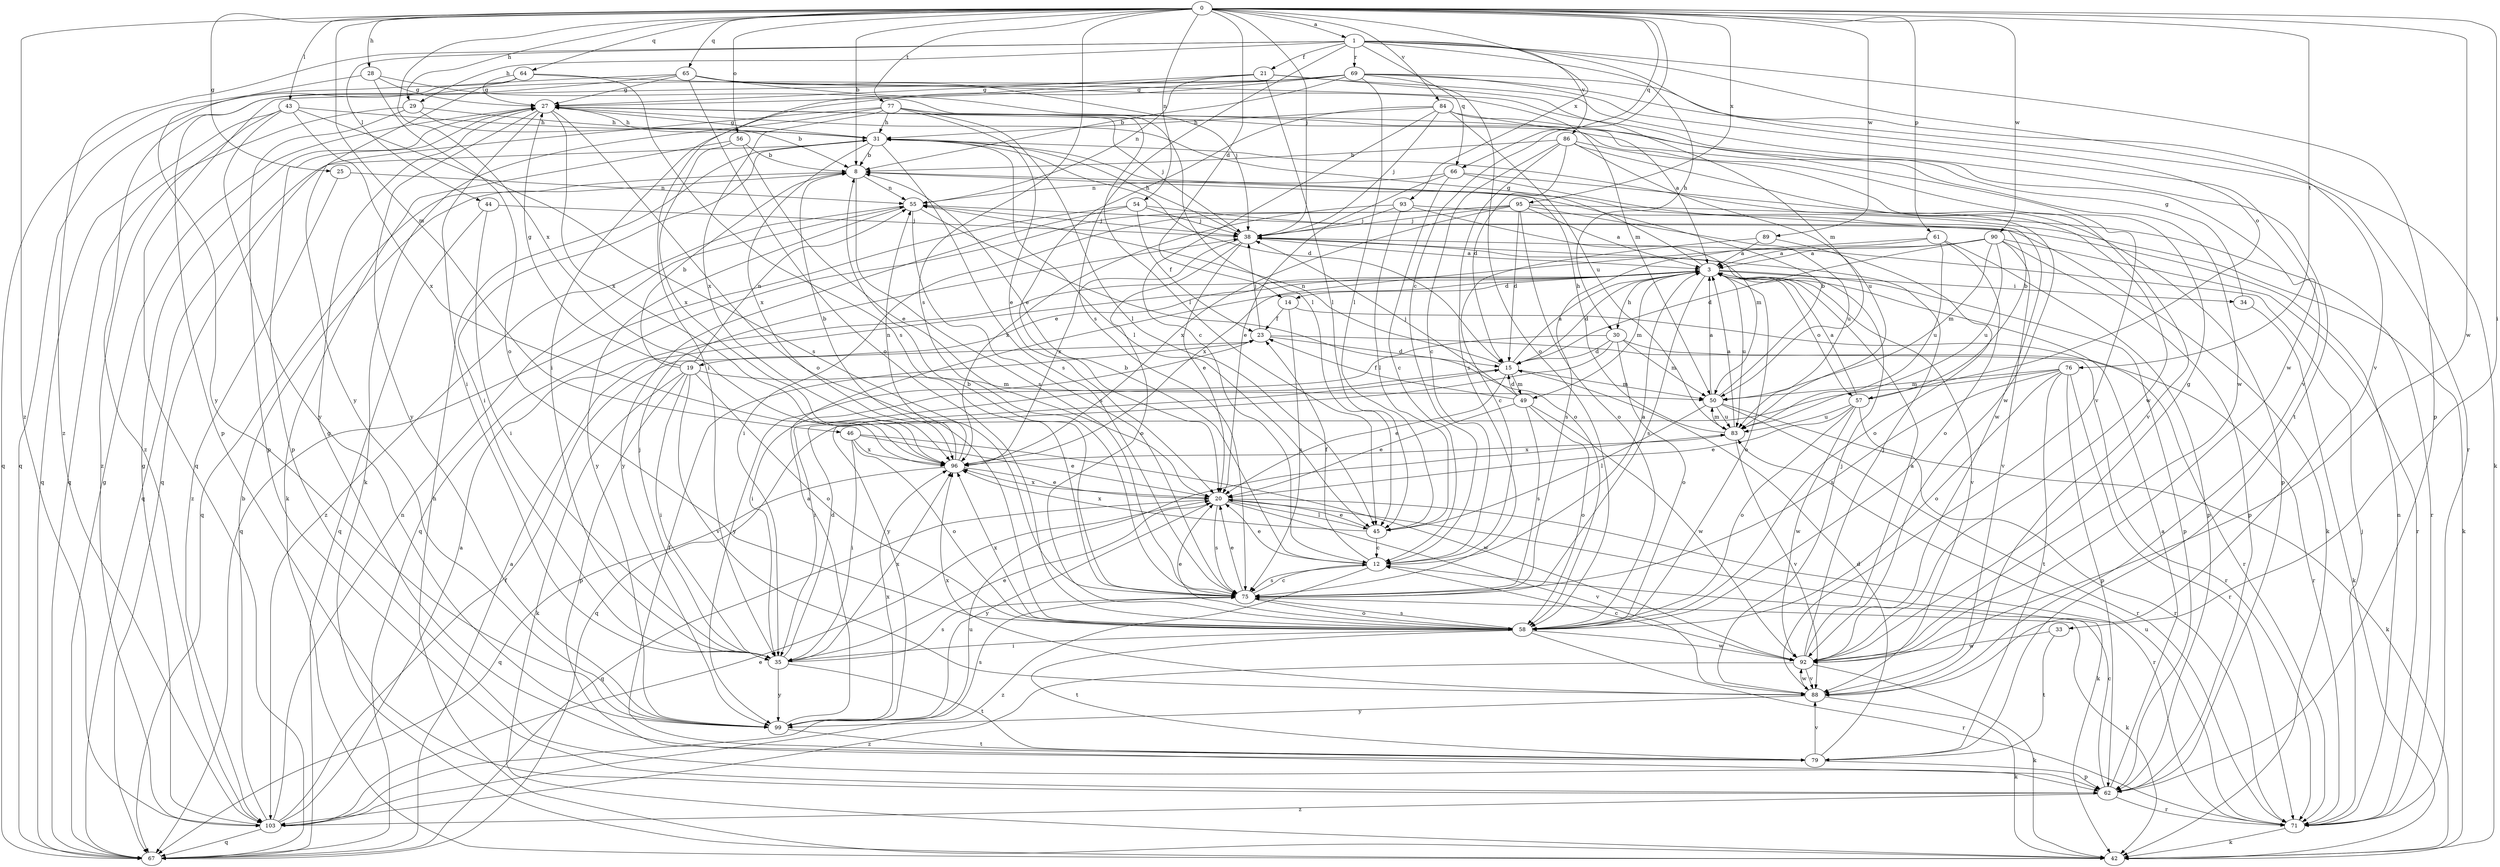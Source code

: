 strict digraph  {
0;
1;
3;
8;
12;
14;
15;
19;
20;
21;
23;
25;
27;
28;
29;
30;
31;
33;
34;
35;
38;
42;
43;
44;
45;
46;
49;
50;
54;
55;
56;
57;
58;
61;
62;
64;
65;
66;
67;
69;
71;
75;
76;
77;
79;
83;
84;
86;
88;
89;
90;
92;
93;
95;
96;
99;
103;
0 -> 1  [label=a];
0 -> 8  [label=b];
0 -> 12  [label=c];
0 -> 14  [label=d];
0 -> 25  [label=g];
0 -> 28  [label=h];
0 -> 29  [label=h];
0 -> 33  [label=i];
0 -> 38  [label=j];
0 -> 43  [label=l];
0 -> 46  [label=m];
0 -> 54  [label=n];
0 -> 56  [label=o];
0 -> 61  [label=p];
0 -> 64  [label=q];
0 -> 65  [label=q];
0 -> 66  [label=q];
0 -> 75  [label=s];
0 -> 76  [label=t];
0 -> 77  [label=t];
0 -> 84  [label=v];
0 -> 89  [label=w];
0 -> 90  [label=w];
0 -> 92  [label=w];
0 -> 93  [label=x];
0 -> 95  [label=x];
0 -> 96  [label=x];
0 -> 103  [label=z];
1 -> 21  [label=f];
1 -> 29  [label=h];
1 -> 30  [label=h];
1 -> 44  [label=l];
1 -> 57  [label=o];
1 -> 62  [label=p];
1 -> 66  [label=q];
1 -> 69  [label=r];
1 -> 75  [label=s];
1 -> 86  [label=v];
1 -> 88  [label=v];
1 -> 103  [label=z];
3 -> 14  [label=d];
3 -> 15  [label=d];
3 -> 19  [label=e];
3 -> 27  [label=g];
3 -> 30  [label=h];
3 -> 34  [label=i];
3 -> 49  [label=m];
3 -> 57  [label=o];
3 -> 58  [label=o];
3 -> 62  [label=p];
3 -> 75  [label=s];
3 -> 83  [label=u];
3 -> 88  [label=v];
8 -> 55  [label=n];
8 -> 67  [label=q];
8 -> 75  [label=s];
12 -> 3  [label=a];
12 -> 8  [label=b];
12 -> 20  [label=e];
12 -> 23  [label=f];
12 -> 75  [label=s];
12 -> 103  [label=z];
14 -> 23  [label=f];
14 -> 71  [label=r];
14 -> 75  [label=s];
15 -> 3  [label=a];
15 -> 20  [label=e];
15 -> 35  [label=i];
15 -> 49  [label=m];
15 -> 50  [label=m];
15 -> 55  [label=n];
19 -> 8  [label=b];
19 -> 27  [label=g];
19 -> 35  [label=i];
19 -> 42  [label=k];
19 -> 50  [label=m];
19 -> 55  [label=n];
19 -> 58  [label=o];
19 -> 62  [label=p];
19 -> 88  [label=v];
20 -> 42  [label=k];
20 -> 45  [label=l];
20 -> 67  [label=q];
20 -> 71  [label=r];
20 -> 75  [label=s];
20 -> 88  [label=v];
20 -> 96  [label=x];
20 -> 99  [label=y];
21 -> 27  [label=g];
21 -> 35  [label=i];
21 -> 45  [label=l];
21 -> 50  [label=m];
21 -> 55  [label=n];
21 -> 79  [label=t];
23 -> 15  [label=d];
23 -> 38  [label=j];
23 -> 71  [label=r];
23 -> 99  [label=y];
25 -> 55  [label=n];
25 -> 103  [label=z];
27 -> 31  [label=h];
27 -> 35  [label=i];
27 -> 58  [label=o];
27 -> 62  [label=p];
27 -> 92  [label=w];
27 -> 96  [label=x];
27 -> 99  [label=y];
28 -> 27  [label=g];
28 -> 45  [label=l];
28 -> 58  [label=o];
28 -> 99  [label=y];
29 -> 8  [label=b];
29 -> 31  [label=h];
29 -> 62  [label=p];
29 -> 67  [label=q];
30 -> 15  [label=d];
30 -> 35  [label=i];
30 -> 50  [label=m];
30 -> 58  [label=o];
30 -> 71  [label=r];
30 -> 99  [label=y];
31 -> 8  [label=b];
31 -> 15  [label=d];
31 -> 27  [label=g];
31 -> 35  [label=i];
31 -> 45  [label=l];
31 -> 67  [label=q];
31 -> 75  [label=s];
31 -> 92  [label=w];
31 -> 96  [label=x];
33 -> 79  [label=t];
33 -> 92  [label=w];
34 -> 27  [label=g];
34 -> 42  [label=k];
35 -> 15  [label=d];
35 -> 20  [label=e];
35 -> 38  [label=j];
35 -> 75  [label=s];
35 -> 79  [label=t];
35 -> 96  [label=x];
35 -> 99  [label=y];
38 -> 3  [label=a];
38 -> 20  [label=e];
38 -> 31  [label=h];
38 -> 58  [label=o];
38 -> 96  [label=x];
42 -> 31  [label=h];
43 -> 31  [label=h];
43 -> 67  [label=q];
43 -> 75  [label=s];
43 -> 96  [label=x];
43 -> 99  [label=y];
43 -> 103  [label=z];
44 -> 35  [label=i];
44 -> 38  [label=j];
44 -> 67  [label=q];
45 -> 12  [label=c];
45 -> 20  [label=e];
45 -> 96  [label=x];
46 -> 20  [label=e];
46 -> 35  [label=i];
46 -> 58  [label=o];
46 -> 92  [label=w];
46 -> 96  [label=x];
49 -> 15  [label=d];
49 -> 20  [label=e];
49 -> 23  [label=f];
49 -> 38  [label=j];
49 -> 58  [label=o];
49 -> 75  [label=s];
49 -> 92  [label=w];
50 -> 3  [label=a];
50 -> 8  [label=b];
50 -> 42  [label=k];
50 -> 45  [label=l];
50 -> 71  [label=r];
50 -> 83  [label=u];
54 -> 23  [label=f];
54 -> 38  [label=j];
54 -> 42  [label=k];
54 -> 67  [label=q];
54 -> 99  [label=y];
55 -> 38  [label=j];
55 -> 58  [label=o];
55 -> 75  [label=s];
55 -> 99  [label=y];
55 -> 103  [label=z];
56 -> 8  [label=b];
56 -> 20  [label=e];
56 -> 42  [label=k];
56 -> 96  [label=x];
57 -> 3  [label=a];
57 -> 8  [label=b];
57 -> 20  [label=e];
57 -> 58  [label=o];
57 -> 71  [label=r];
57 -> 83  [label=u];
57 -> 92  [label=w];
58 -> 20  [label=e];
58 -> 35  [label=i];
58 -> 71  [label=r];
58 -> 75  [label=s];
58 -> 79  [label=t];
58 -> 92  [label=w];
58 -> 96  [label=x];
61 -> 3  [label=a];
61 -> 58  [label=o];
61 -> 62  [label=p];
61 -> 75  [label=s];
61 -> 83  [label=u];
62 -> 3  [label=a];
62 -> 12  [label=c];
62 -> 71  [label=r];
62 -> 103  [label=z];
64 -> 27  [label=g];
64 -> 50  [label=m];
64 -> 67  [label=q];
64 -> 75  [label=s];
64 -> 99  [label=y];
65 -> 27  [label=g];
65 -> 38  [label=j];
65 -> 45  [label=l];
65 -> 58  [label=o];
65 -> 62  [label=p];
65 -> 67  [label=q];
65 -> 92  [label=w];
66 -> 12  [label=c];
66 -> 20  [label=e];
66 -> 55  [label=n];
66 -> 62  [label=p];
66 -> 92  [label=w];
67 -> 3  [label=a];
67 -> 27  [label=g];
69 -> 8  [label=b];
69 -> 27  [label=g];
69 -> 35  [label=i];
69 -> 42  [label=k];
69 -> 45  [label=l];
69 -> 58  [label=o];
69 -> 67  [label=q];
69 -> 71  [label=r];
69 -> 88  [label=v];
69 -> 103  [label=z];
71 -> 38  [label=j];
71 -> 42  [label=k];
71 -> 55  [label=n];
71 -> 83  [label=u];
75 -> 8  [label=b];
75 -> 12  [label=c];
75 -> 20  [label=e];
75 -> 42  [label=k];
75 -> 58  [label=o];
76 -> 50  [label=m];
76 -> 58  [label=o];
76 -> 62  [label=p];
76 -> 67  [label=q];
76 -> 71  [label=r];
76 -> 75  [label=s];
76 -> 79  [label=t];
77 -> 20  [label=e];
77 -> 31  [label=h];
77 -> 38  [label=j];
77 -> 42  [label=k];
77 -> 45  [label=l];
77 -> 67  [label=q];
77 -> 96  [label=x];
79 -> 15  [label=d];
79 -> 23  [label=f];
79 -> 27  [label=g];
79 -> 62  [label=p];
79 -> 88  [label=v];
83 -> 3  [label=a];
83 -> 31  [label=h];
83 -> 50  [label=m];
83 -> 88  [label=v];
83 -> 96  [label=x];
84 -> 3  [label=a];
84 -> 12  [label=c];
84 -> 20  [label=e];
84 -> 31  [label=h];
84 -> 38  [label=j];
84 -> 83  [label=u];
84 -> 88  [label=v];
86 -> 8  [label=b];
86 -> 12  [label=c];
86 -> 15  [label=d];
86 -> 75  [label=s];
86 -> 83  [label=u];
86 -> 88  [label=v];
86 -> 92  [label=w];
88 -> 38  [label=j];
88 -> 42  [label=k];
88 -> 92  [label=w];
88 -> 96  [label=x];
88 -> 99  [label=y];
89 -> 3  [label=a];
89 -> 12  [label=c];
89 -> 58  [label=o];
90 -> 3  [label=a];
90 -> 15  [label=d];
90 -> 50  [label=m];
90 -> 62  [label=p];
90 -> 71  [label=r];
90 -> 83  [label=u];
90 -> 88  [label=v];
90 -> 96  [label=x];
92 -> 3  [label=a];
92 -> 12  [label=c];
92 -> 27  [label=g];
92 -> 38  [label=j];
92 -> 42  [label=k];
92 -> 88  [label=v];
92 -> 103  [label=z];
93 -> 38  [label=j];
93 -> 42  [label=k];
93 -> 45  [label=l];
93 -> 50  [label=m];
93 -> 96  [label=x];
95 -> 3  [label=a];
95 -> 15  [label=d];
95 -> 35  [label=i];
95 -> 38  [label=j];
95 -> 58  [label=o];
95 -> 67  [label=q];
95 -> 71  [label=r];
95 -> 83  [label=u];
95 -> 96  [label=x];
96 -> 8  [label=b];
96 -> 20  [label=e];
96 -> 55  [label=n];
96 -> 67  [label=q];
99 -> 3  [label=a];
99 -> 75  [label=s];
99 -> 79  [label=t];
99 -> 96  [label=x];
103 -> 3  [label=a];
103 -> 8  [label=b];
103 -> 20  [label=e];
103 -> 23  [label=f];
103 -> 27  [label=g];
103 -> 55  [label=n];
103 -> 67  [label=q];
103 -> 83  [label=u];
}
